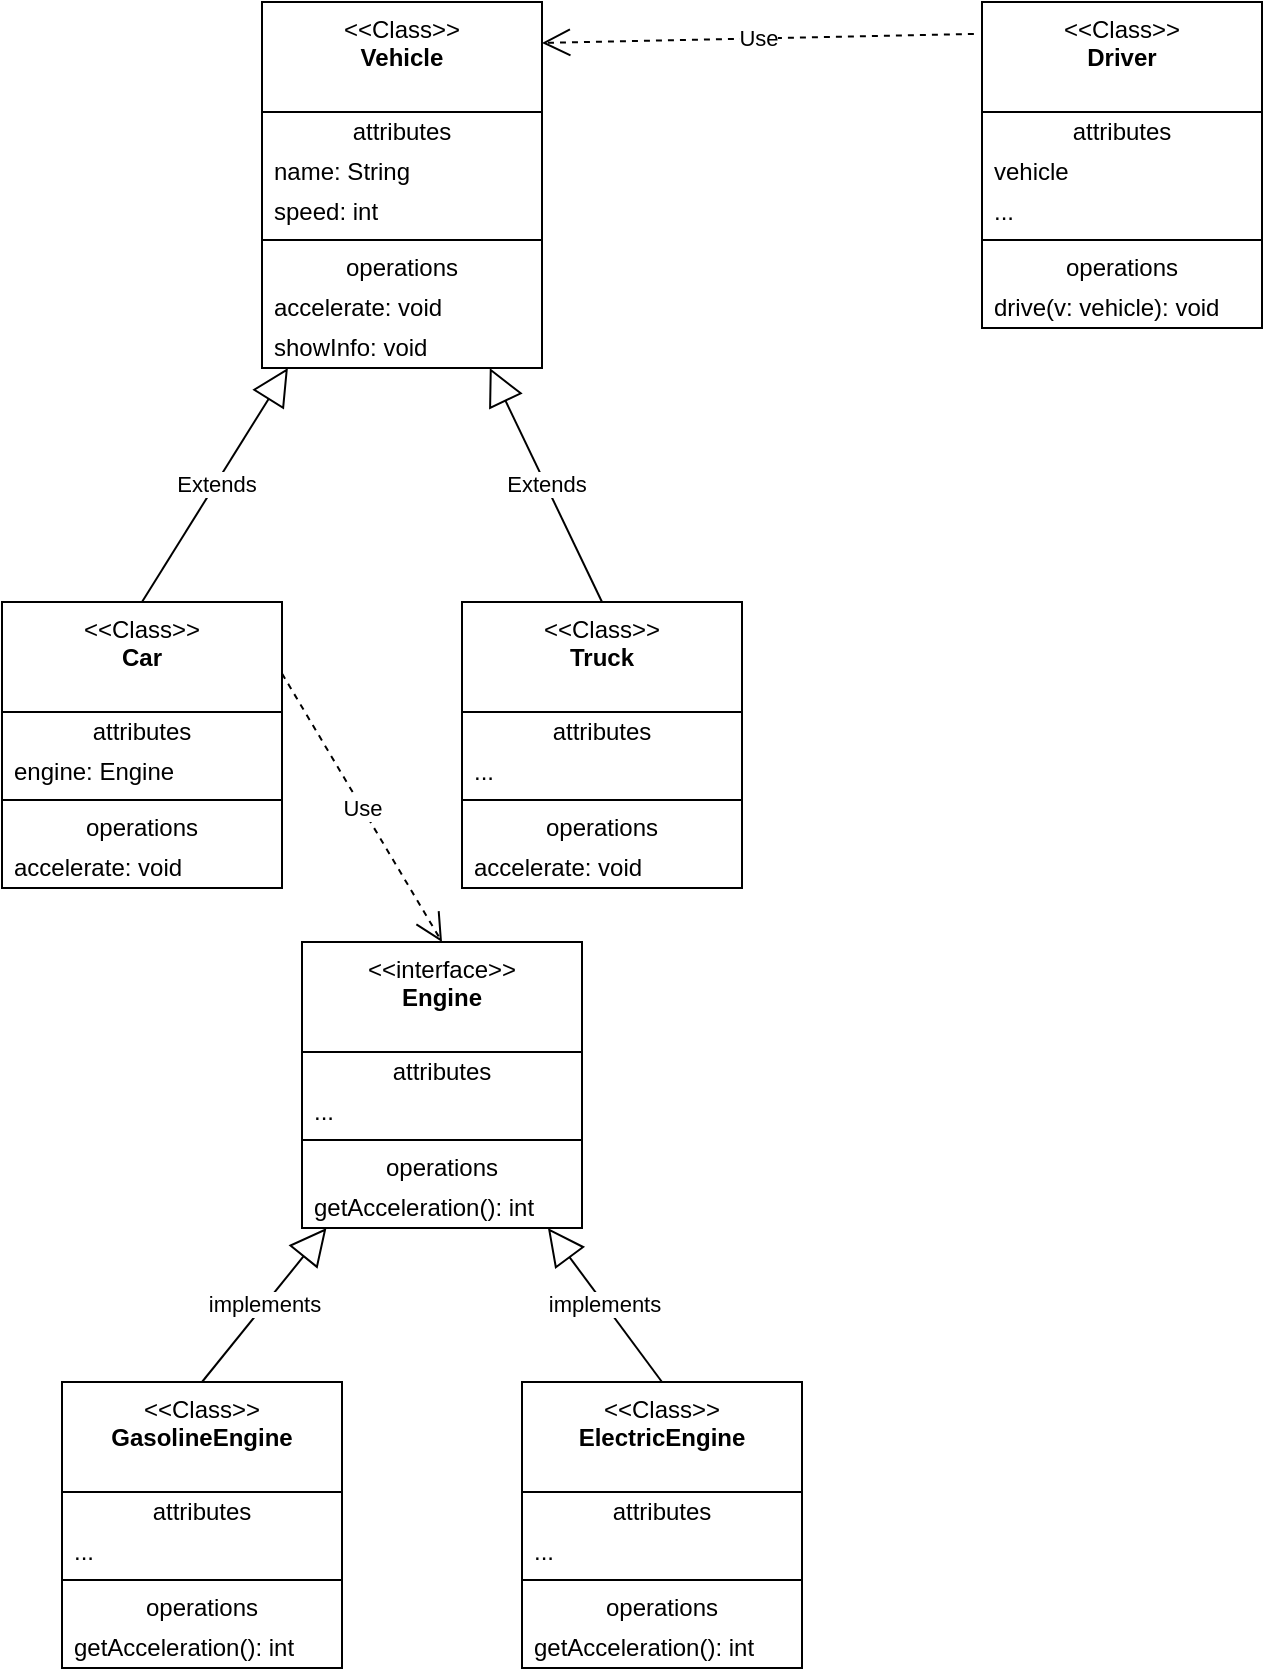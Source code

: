 <mxfile version="28.1.1">
  <diagram name="第 1 页" id="e4H4GtdoxLSZOBxEdRmO">
    <mxGraphModel dx="983" dy="512" grid="1" gridSize="10" guides="1" tooltips="1" connect="1" arrows="1" fold="1" page="1" pageScale="1" pageWidth="1600" pageHeight="900" math="0" shadow="0">
      <root>
        <mxCell id="0" />
        <mxCell id="1" parent="0" />
        <mxCell id="27Q6gI-1ZeSjMCgkvhXm-2" value="&amp;lt;&amp;lt;Class&amp;gt;&amp;gt;&lt;br&gt;&lt;b&gt;Driver&lt;/b&gt;" style="swimlane;fontStyle=0;align=center;verticalAlign=top;childLayout=stackLayout;horizontal=1;startSize=55;horizontalStack=0;resizeParent=1;resizeParentMax=0;resizeLast=0;collapsible=0;marginBottom=0;html=1;whiteSpace=wrap;" parent="1" vertex="1">
          <mxGeometry x="510" y="20" width="140" height="163" as="geometry" />
        </mxCell>
        <mxCell id="27Q6gI-1ZeSjMCgkvhXm-3" value="attributes" style="text;html=1;strokeColor=none;fillColor=none;align=center;verticalAlign=middle;spacingLeft=4;spacingRight=4;overflow=hidden;rotatable=0;points=[[0,0.5],[1,0.5]];portConstraint=eastwest;whiteSpace=wrap;" parent="27Q6gI-1ZeSjMCgkvhXm-2" vertex="1">
          <mxGeometry y="55" width="140" height="20" as="geometry" />
        </mxCell>
        <mxCell id="27Q6gI-1ZeSjMCgkvhXm-4" value="vehicle" style="text;html=1;strokeColor=none;fillColor=none;align=left;verticalAlign=middle;spacingLeft=4;spacingRight=4;overflow=hidden;rotatable=0;points=[[0,0.5],[1,0.5]];portConstraint=eastwest;whiteSpace=wrap;" parent="27Q6gI-1ZeSjMCgkvhXm-2" vertex="1">
          <mxGeometry y="75" width="140" height="20" as="geometry" />
        </mxCell>
        <mxCell id="27Q6gI-1ZeSjMCgkvhXm-6" value="..." style="text;html=1;strokeColor=none;fillColor=none;align=left;verticalAlign=middle;spacingLeft=4;spacingRight=4;overflow=hidden;rotatable=0;points=[[0,0.5],[1,0.5]];portConstraint=eastwest;whiteSpace=wrap;" parent="27Q6gI-1ZeSjMCgkvhXm-2" vertex="1">
          <mxGeometry y="95" width="140" height="20" as="geometry" />
        </mxCell>
        <mxCell id="27Q6gI-1ZeSjMCgkvhXm-7" value="" style="line;strokeWidth=1;fillColor=none;align=left;verticalAlign=middle;spacingTop=-1;spacingLeft=3;spacingRight=3;rotatable=0;labelPosition=right;points=[];portConstraint=eastwest;" parent="27Q6gI-1ZeSjMCgkvhXm-2" vertex="1">
          <mxGeometry y="115" width="140" height="8" as="geometry" />
        </mxCell>
        <mxCell id="27Q6gI-1ZeSjMCgkvhXm-8" value="operations" style="text;html=1;strokeColor=none;fillColor=none;align=center;verticalAlign=middle;spacingLeft=4;spacingRight=4;overflow=hidden;rotatable=0;points=[[0,0.5],[1,0.5]];portConstraint=eastwest;whiteSpace=wrap;" parent="27Q6gI-1ZeSjMCgkvhXm-2" vertex="1">
          <mxGeometry y="123" width="140" height="20" as="geometry" />
        </mxCell>
        <mxCell id="27Q6gI-1ZeSjMCgkvhXm-9" value="drive(v: vehicle): void&amp;nbsp;" style="text;html=1;strokeColor=none;fillColor=none;align=left;verticalAlign=middle;spacingLeft=4;spacingRight=4;overflow=hidden;rotatable=0;points=[[0,0.5],[1,0.5]];portConstraint=eastwest;whiteSpace=wrap;" parent="27Q6gI-1ZeSjMCgkvhXm-2" vertex="1">
          <mxGeometry y="143" width="140" height="20" as="geometry" />
        </mxCell>
        <mxCell id="27Q6gI-1ZeSjMCgkvhXm-10" value="&amp;lt;&amp;lt;Class&amp;gt;&amp;gt;&lt;br&gt;&lt;b&gt;Vehicle&lt;/b&gt;" style="swimlane;fontStyle=0;align=center;verticalAlign=top;childLayout=stackLayout;horizontal=1;startSize=55;horizontalStack=0;resizeParent=1;resizeParentMax=0;resizeLast=0;collapsible=0;marginBottom=0;html=1;whiteSpace=wrap;fontColor=#000000;" parent="1" vertex="1">
          <mxGeometry x="150" y="20" width="140" height="183" as="geometry" />
        </mxCell>
        <mxCell id="27Q6gI-1ZeSjMCgkvhXm-11" value="attributes" style="text;html=1;strokeColor=none;fillColor=none;align=center;verticalAlign=middle;spacingLeft=4;spacingRight=4;overflow=hidden;rotatable=0;points=[[0,0.5],[1,0.5]];portConstraint=eastwest;whiteSpace=wrap;" parent="27Q6gI-1ZeSjMCgkvhXm-10" vertex="1">
          <mxGeometry y="55" width="140" height="20" as="geometry" />
        </mxCell>
        <mxCell id="27Q6gI-1ZeSjMCgkvhXm-12" value="name: String" style="text;html=1;strokeColor=none;fillColor=none;align=left;verticalAlign=middle;spacingLeft=4;spacingRight=4;overflow=hidden;rotatable=0;points=[[0,0.5],[1,0.5]];portConstraint=eastwest;whiteSpace=wrap;" parent="27Q6gI-1ZeSjMCgkvhXm-10" vertex="1">
          <mxGeometry y="75" width="140" height="20" as="geometry" />
        </mxCell>
        <mxCell id="27Q6gI-1ZeSjMCgkvhXm-14" value="speed: int" style="text;html=1;strokeColor=none;fillColor=none;align=left;verticalAlign=middle;spacingLeft=4;spacingRight=4;overflow=hidden;rotatable=0;points=[[0,0.5],[1,0.5]];portConstraint=eastwest;whiteSpace=wrap;" parent="27Q6gI-1ZeSjMCgkvhXm-10" vertex="1">
          <mxGeometry y="95" width="140" height="20" as="geometry" />
        </mxCell>
        <mxCell id="27Q6gI-1ZeSjMCgkvhXm-15" value="" style="line;strokeWidth=1;fillColor=none;align=left;verticalAlign=middle;spacingTop=-1;spacingLeft=3;spacingRight=3;rotatable=0;labelPosition=right;points=[];portConstraint=eastwest;" parent="27Q6gI-1ZeSjMCgkvhXm-10" vertex="1">
          <mxGeometry y="115" width="140" height="8" as="geometry" />
        </mxCell>
        <mxCell id="27Q6gI-1ZeSjMCgkvhXm-16" value="operations" style="text;html=1;strokeColor=none;fillColor=none;align=center;verticalAlign=middle;spacingLeft=4;spacingRight=4;overflow=hidden;rotatable=0;points=[[0,0.5],[1,0.5]];portConstraint=eastwest;whiteSpace=wrap;" parent="27Q6gI-1ZeSjMCgkvhXm-10" vertex="1">
          <mxGeometry y="123" width="140" height="20" as="geometry" />
        </mxCell>
        <mxCell id="27Q6gI-1ZeSjMCgkvhXm-17" value="accelerate: void" style="text;html=1;strokeColor=none;fillColor=none;align=left;verticalAlign=middle;spacingLeft=4;spacingRight=4;overflow=hidden;rotatable=0;points=[[0,0.5],[1,0.5]];portConstraint=eastwest;whiteSpace=wrap;" parent="27Q6gI-1ZeSjMCgkvhXm-10" vertex="1">
          <mxGeometry y="143" width="140" height="20" as="geometry" />
        </mxCell>
        <mxCell id="27Q6gI-1ZeSjMCgkvhXm-29" value="showInfo: void" style="text;html=1;strokeColor=none;fillColor=none;align=left;verticalAlign=middle;spacingLeft=4;spacingRight=4;overflow=hidden;rotatable=0;points=[[0,0.5],[1,0.5]];portConstraint=eastwest;whiteSpace=wrap;" parent="27Q6gI-1ZeSjMCgkvhXm-10" vertex="1">
          <mxGeometry y="163" width="140" height="20" as="geometry" />
        </mxCell>
        <mxCell id="27Q6gI-1ZeSjMCgkvhXm-18" value="&amp;lt;&amp;lt;Class&amp;gt;&amp;gt;&lt;br&gt;&lt;b&gt;Car&lt;/b&gt;" style="swimlane;fontStyle=0;align=center;verticalAlign=top;childLayout=stackLayout;horizontal=1;startSize=55;horizontalStack=0;resizeParent=1;resizeParentMax=0;resizeLast=0;collapsible=0;marginBottom=0;html=1;whiteSpace=wrap;" parent="1" vertex="1">
          <mxGeometry x="20" y="320" width="140" height="143" as="geometry" />
        </mxCell>
        <mxCell id="27Q6gI-1ZeSjMCgkvhXm-19" value="attributes" style="text;html=1;strokeColor=none;fillColor=none;align=center;verticalAlign=middle;spacingLeft=4;spacingRight=4;overflow=hidden;rotatable=0;points=[[0,0.5],[1,0.5]];portConstraint=eastwest;whiteSpace=wrap;" parent="27Q6gI-1ZeSjMCgkvhXm-18" vertex="1">
          <mxGeometry y="55" width="140" height="20" as="geometry" />
        </mxCell>
        <mxCell id="27Q6gI-1ZeSjMCgkvhXm-79" value="engine: Engine" style="text;html=1;strokeColor=none;fillColor=none;align=left;verticalAlign=middle;spacingLeft=4;spacingRight=4;overflow=hidden;rotatable=0;points=[[0,0.5],[1,0.5]];portConstraint=eastwest;whiteSpace=wrap;" parent="27Q6gI-1ZeSjMCgkvhXm-18" vertex="1">
          <mxGeometry y="75" width="140" height="20" as="geometry" />
        </mxCell>
        <mxCell id="27Q6gI-1ZeSjMCgkvhXm-23" value="" style="line;strokeWidth=1;fillColor=none;align=left;verticalAlign=middle;spacingTop=-1;spacingLeft=3;spacingRight=3;rotatable=0;labelPosition=right;points=[];portConstraint=eastwest;" parent="27Q6gI-1ZeSjMCgkvhXm-18" vertex="1">
          <mxGeometry y="95" width="140" height="8" as="geometry" />
        </mxCell>
        <mxCell id="27Q6gI-1ZeSjMCgkvhXm-24" value="operations" style="text;html=1;strokeColor=none;fillColor=none;align=center;verticalAlign=middle;spacingLeft=4;spacingRight=4;overflow=hidden;rotatable=0;points=[[0,0.5],[1,0.5]];portConstraint=eastwest;whiteSpace=wrap;" parent="27Q6gI-1ZeSjMCgkvhXm-18" vertex="1">
          <mxGeometry y="103" width="140" height="20" as="geometry" />
        </mxCell>
        <mxCell id="27Q6gI-1ZeSjMCgkvhXm-25" value="accelerate: void" style="text;html=1;strokeColor=none;fillColor=none;align=left;verticalAlign=middle;spacingLeft=4;spacingRight=4;overflow=hidden;rotatable=0;points=[[0,0.5],[1,0.5]];portConstraint=eastwest;whiteSpace=wrap;" parent="27Q6gI-1ZeSjMCgkvhXm-18" vertex="1">
          <mxGeometry y="123" width="140" height="20" as="geometry" />
        </mxCell>
        <mxCell id="27Q6gI-1ZeSjMCgkvhXm-30" value="&amp;lt;&amp;lt;Class&amp;gt;&amp;gt;&lt;br&gt;&lt;b&gt;Truck&lt;/b&gt;" style="swimlane;fontStyle=0;align=center;verticalAlign=top;childLayout=stackLayout;horizontal=1;startSize=55;horizontalStack=0;resizeParent=1;resizeParentMax=0;resizeLast=0;collapsible=0;marginBottom=0;html=1;whiteSpace=wrap;" parent="1" vertex="1">
          <mxGeometry x="250" y="320" width="140" height="143" as="geometry" />
        </mxCell>
        <mxCell id="27Q6gI-1ZeSjMCgkvhXm-31" value="attributes" style="text;html=1;strokeColor=none;fillColor=none;align=center;verticalAlign=middle;spacingLeft=4;spacingRight=4;overflow=hidden;rotatable=0;points=[[0,0.5],[1,0.5]];portConstraint=eastwest;whiteSpace=wrap;" parent="27Q6gI-1ZeSjMCgkvhXm-30" vertex="1">
          <mxGeometry y="55" width="140" height="20" as="geometry" />
        </mxCell>
        <mxCell id="27Q6gI-1ZeSjMCgkvhXm-32" value="..." style="text;html=1;strokeColor=none;fillColor=none;align=left;verticalAlign=middle;spacingLeft=4;spacingRight=4;overflow=hidden;rotatable=0;points=[[0,0.5],[1,0.5]];portConstraint=eastwest;whiteSpace=wrap;" parent="27Q6gI-1ZeSjMCgkvhXm-30" vertex="1">
          <mxGeometry y="75" width="140" height="20" as="geometry" />
        </mxCell>
        <mxCell id="27Q6gI-1ZeSjMCgkvhXm-35" value="" style="line;strokeWidth=1;fillColor=none;align=left;verticalAlign=middle;spacingTop=-1;spacingLeft=3;spacingRight=3;rotatable=0;labelPosition=right;points=[];portConstraint=eastwest;" parent="27Q6gI-1ZeSjMCgkvhXm-30" vertex="1">
          <mxGeometry y="95" width="140" height="8" as="geometry" />
        </mxCell>
        <mxCell id="27Q6gI-1ZeSjMCgkvhXm-36" value="operations" style="text;html=1;strokeColor=none;fillColor=none;align=center;verticalAlign=middle;spacingLeft=4;spacingRight=4;overflow=hidden;rotatable=0;points=[[0,0.5],[1,0.5]];portConstraint=eastwest;whiteSpace=wrap;" parent="27Q6gI-1ZeSjMCgkvhXm-30" vertex="1">
          <mxGeometry y="103" width="140" height="20" as="geometry" />
        </mxCell>
        <mxCell id="27Q6gI-1ZeSjMCgkvhXm-37" value="accelerate: void" style="text;html=1;strokeColor=none;fillColor=none;align=left;verticalAlign=middle;spacingLeft=4;spacingRight=4;overflow=hidden;rotatable=0;points=[[0,0.5],[1,0.5]];portConstraint=eastwest;whiteSpace=wrap;" parent="27Q6gI-1ZeSjMCgkvhXm-30" vertex="1">
          <mxGeometry y="123" width="140" height="20" as="geometry" />
        </mxCell>
        <mxCell id="27Q6gI-1ZeSjMCgkvhXm-38" value="&amp;lt;&amp;lt;interface&amp;gt;&amp;gt;&lt;br&gt;&lt;b&gt;Engine&lt;/b&gt;" style="swimlane;fontStyle=0;align=center;verticalAlign=top;childLayout=stackLayout;horizontal=1;startSize=55;horizontalStack=0;resizeParent=1;resizeParentMax=0;resizeLast=0;collapsible=0;marginBottom=0;html=1;whiteSpace=wrap;" parent="1" vertex="1">
          <mxGeometry x="170" y="490" width="140" height="143" as="geometry" />
        </mxCell>
        <mxCell id="27Q6gI-1ZeSjMCgkvhXm-39" value="attributes" style="text;html=1;strokeColor=none;fillColor=none;align=center;verticalAlign=middle;spacingLeft=4;spacingRight=4;overflow=hidden;rotatable=0;points=[[0,0.5],[1,0.5]];portConstraint=eastwest;whiteSpace=wrap;" parent="27Q6gI-1ZeSjMCgkvhXm-38" vertex="1">
          <mxGeometry y="55" width="140" height="20" as="geometry" />
        </mxCell>
        <mxCell id="27Q6gI-1ZeSjMCgkvhXm-40" value="..." style="text;html=1;strokeColor=none;fillColor=none;align=left;verticalAlign=middle;spacingLeft=4;spacingRight=4;overflow=hidden;rotatable=0;points=[[0,0.5],[1,0.5]];portConstraint=eastwest;whiteSpace=wrap;" parent="27Q6gI-1ZeSjMCgkvhXm-38" vertex="1">
          <mxGeometry y="75" width="140" height="20" as="geometry" />
        </mxCell>
        <mxCell id="27Q6gI-1ZeSjMCgkvhXm-43" value="" style="line;strokeWidth=1;fillColor=none;align=left;verticalAlign=middle;spacingTop=-1;spacingLeft=3;spacingRight=3;rotatable=0;labelPosition=right;points=[];portConstraint=eastwest;" parent="27Q6gI-1ZeSjMCgkvhXm-38" vertex="1">
          <mxGeometry y="95" width="140" height="8" as="geometry" />
        </mxCell>
        <mxCell id="27Q6gI-1ZeSjMCgkvhXm-44" value="operations" style="text;html=1;strokeColor=none;fillColor=none;align=center;verticalAlign=middle;spacingLeft=4;spacingRight=4;overflow=hidden;rotatable=0;points=[[0,0.5],[1,0.5]];portConstraint=eastwest;whiteSpace=wrap;" parent="27Q6gI-1ZeSjMCgkvhXm-38" vertex="1">
          <mxGeometry y="103" width="140" height="20" as="geometry" />
        </mxCell>
        <mxCell id="27Q6gI-1ZeSjMCgkvhXm-45" value="getAcceleration(): int" style="text;html=1;strokeColor=none;fillColor=none;align=left;verticalAlign=middle;spacingLeft=4;spacingRight=4;overflow=hidden;rotatable=0;points=[[0,0.5],[1,0.5]];portConstraint=eastwest;whiteSpace=wrap;" parent="27Q6gI-1ZeSjMCgkvhXm-38" vertex="1">
          <mxGeometry y="123" width="140" height="20" as="geometry" />
        </mxCell>
        <mxCell id="27Q6gI-1ZeSjMCgkvhXm-46" value="&amp;lt;&amp;lt;Class&amp;gt;&amp;gt;&lt;br&gt;&lt;b&gt;GasolineEngine&lt;/b&gt;" style="swimlane;fontStyle=0;align=center;verticalAlign=top;childLayout=stackLayout;horizontal=1;startSize=55;horizontalStack=0;resizeParent=1;resizeParentMax=0;resizeLast=0;collapsible=0;marginBottom=0;html=1;whiteSpace=wrap;" parent="1" vertex="1">
          <mxGeometry x="50" y="710" width="140" height="143" as="geometry" />
        </mxCell>
        <mxCell id="27Q6gI-1ZeSjMCgkvhXm-47" value="attributes" style="text;html=1;strokeColor=none;fillColor=none;align=center;verticalAlign=middle;spacingLeft=4;spacingRight=4;overflow=hidden;rotatable=0;points=[[0,0.5],[1,0.5]];portConstraint=eastwest;whiteSpace=wrap;" parent="27Q6gI-1ZeSjMCgkvhXm-46" vertex="1">
          <mxGeometry y="55" width="140" height="20" as="geometry" />
        </mxCell>
        <mxCell id="27Q6gI-1ZeSjMCgkvhXm-50" value="..." style="text;html=1;strokeColor=none;fillColor=none;align=left;verticalAlign=middle;spacingLeft=4;spacingRight=4;overflow=hidden;rotatable=0;points=[[0,0.5],[1,0.5]];portConstraint=eastwest;whiteSpace=wrap;" parent="27Q6gI-1ZeSjMCgkvhXm-46" vertex="1">
          <mxGeometry y="75" width="140" height="20" as="geometry" />
        </mxCell>
        <mxCell id="27Q6gI-1ZeSjMCgkvhXm-51" value="" style="line;strokeWidth=1;fillColor=none;align=left;verticalAlign=middle;spacingTop=-1;spacingLeft=3;spacingRight=3;rotatable=0;labelPosition=right;points=[];portConstraint=eastwest;" parent="27Q6gI-1ZeSjMCgkvhXm-46" vertex="1">
          <mxGeometry y="95" width="140" height="8" as="geometry" />
        </mxCell>
        <mxCell id="27Q6gI-1ZeSjMCgkvhXm-52" value="operations" style="text;html=1;strokeColor=none;fillColor=none;align=center;verticalAlign=middle;spacingLeft=4;spacingRight=4;overflow=hidden;rotatable=0;points=[[0,0.5],[1,0.5]];portConstraint=eastwest;whiteSpace=wrap;" parent="27Q6gI-1ZeSjMCgkvhXm-46" vertex="1">
          <mxGeometry y="103" width="140" height="20" as="geometry" />
        </mxCell>
        <mxCell id="27Q6gI-1ZeSjMCgkvhXm-53" value="getAcceleration(): int" style="text;html=1;strokeColor=none;fillColor=none;align=left;verticalAlign=middle;spacingLeft=4;spacingRight=4;overflow=hidden;rotatable=0;points=[[0,0.5],[1,0.5]];portConstraint=eastwest;whiteSpace=wrap;" parent="27Q6gI-1ZeSjMCgkvhXm-46" vertex="1">
          <mxGeometry y="123" width="140" height="20" as="geometry" />
        </mxCell>
        <mxCell id="27Q6gI-1ZeSjMCgkvhXm-54" value="&amp;lt;&amp;lt;Class&amp;gt;&amp;gt;&lt;br&gt;&lt;b&gt;ElectricEngine&lt;/b&gt;" style="swimlane;fontStyle=0;align=center;verticalAlign=top;childLayout=stackLayout;horizontal=1;startSize=55;horizontalStack=0;resizeParent=1;resizeParentMax=0;resizeLast=0;collapsible=0;marginBottom=0;html=1;whiteSpace=wrap;" parent="1" vertex="1">
          <mxGeometry x="280" y="710" width="140" height="143" as="geometry" />
        </mxCell>
        <mxCell id="27Q6gI-1ZeSjMCgkvhXm-55" value="attributes" style="text;html=1;strokeColor=none;fillColor=none;align=center;verticalAlign=middle;spacingLeft=4;spacingRight=4;overflow=hidden;rotatable=0;points=[[0,0.5],[1,0.5]];portConstraint=eastwest;whiteSpace=wrap;" parent="27Q6gI-1ZeSjMCgkvhXm-54" vertex="1">
          <mxGeometry y="55" width="140" height="20" as="geometry" />
        </mxCell>
        <mxCell id="27Q6gI-1ZeSjMCgkvhXm-58" value="..." style="text;html=1;strokeColor=none;fillColor=none;align=left;verticalAlign=middle;spacingLeft=4;spacingRight=4;overflow=hidden;rotatable=0;points=[[0,0.5],[1,0.5]];portConstraint=eastwest;whiteSpace=wrap;" parent="27Q6gI-1ZeSjMCgkvhXm-54" vertex="1">
          <mxGeometry y="75" width="140" height="20" as="geometry" />
        </mxCell>
        <mxCell id="27Q6gI-1ZeSjMCgkvhXm-59" value="" style="line;strokeWidth=1;fillColor=none;align=left;verticalAlign=middle;spacingTop=-1;spacingLeft=3;spacingRight=3;rotatable=0;labelPosition=right;points=[];portConstraint=eastwest;" parent="27Q6gI-1ZeSjMCgkvhXm-54" vertex="1">
          <mxGeometry y="95" width="140" height="8" as="geometry" />
        </mxCell>
        <mxCell id="27Q6gI-1ZeSjMCgkvhXm-60" value="operations" style="text;html=1;strokeColor=none;fillColor=none;align=center;verticalAlign=middle;spacingLeft=4;spacingRight=4;overflow=hidden;rotatable=0;points=[[0,0.5],[1,0.5]];portConstraint=eastwest;whiteSpace=wrap;" parent="27Q6gI-1ZeSjMCgkvhXm-54" vertex="1">
          <mxGeometry y="103" width="140" height="20" as="geometry" />
        </mxCell>
        <mxCell id="27Q6gI-1ZeSjMCgkvhXm-61" value="getAcceleration(): int" style="text;html=1;strokeColor=none;fillColor=none;align=left;verticalAlign=middle;spacingLeft=4;spacingRight=4;overflow=hidden;rotatable=0;points=[[0,0.5],[1,0.5]];portConstraint=eastwest;whiteSpace=wrap;" parent="27Q6gI-1ZeSjMCgkvhXm-54" vertex="1">
          <mxGeometry y="123" width="140" height="20" as="geometry" />
        </mxCell>
        <mxCell id="27Q6gI-1ZeSjMCgkvhXm-64" value="Extends" style="endArrow=block;endSize=16;endFill=0;html=1;rounded=0;exitX=0.5;exitY=0;exitDx=0;exitDy=0;" parent="1" source="27Q6gI-1ZeSjMCgkvhXm-18" target="27Q6gI-1ZeSjMCgkvhXm-10" edge="1">
          <mxGeometry width="160" relative="1" as="geometry">
            <mxPoint x="200" y="300" as="sourcePoint" />
            <mxPoint x="360" y="300" as="targetPoint" />
          </mxGeometry>
        </mxCell>
        <mxCell id="27Q6gI-1ZeSjMCgkvhXm-65" value="Extends" style="endArrow=block;endSize=16;endFill=0;html=1;rounded=0;exitX=0.5;exitY=0;exitDx=0;exitDy=0;" parent="1" source="27Q6gI-1ZeSjMCgkvhXm-30" target="27Q6gI-1ZeSjMCgkvhXm-10" edge="1">
          <mxGeometry width="160" relative="1" as="geometry">
            <mxPoint x="190" y="360" as="sourcePoint" />
            <mxPoint x="323" y="241" as="targetPoint" />
          </mxGeometry>
        </mxCell>
        <mxCell id="27Q6gI-1ZeSjMCgkvhXm-66" value="implements" style="endArrow=block;endSize=16;endFill=0;html=1;rounded=0;exitX=0.5;exitY=0;exitDx=0;exitDy=0;" parent="1" source="27Q6gI-1ZeSjMCgkvhXm-46" target="27Q6gI-1ZeSjMCgkvhXm-38" edge="1">
          <mxGeometry width="160" relative="1" as="geometry">
            <mxPoint x="230" y="710" as="sourcePoint" />
            <mxPoint x="220" y="690" as="targetPoint" />
          </mxGeometry>
        </mxCell>
        <mxCell id="27Q6gI-1ZeSjMCgkvhXm-67" value="implements" style="endArrow=block;endSize=16;endFill=0;html=1;rounded=0;exitX=0.5;exitY=0;exitDx=0;exitDy=0;" parent="1" source="27Q6gI-1ZeSjMCgkvhXm-54" target="27Q6gI-1ZeSjMCgkvhXm-38" edge="1">
          <mxGeometry width="160" relative="1" as="geometry">
            <mxPoint x="190" y="797" as="sourcePoint" />
            <mxPoint x="240" y="690" as="targetPoint" />
          </mxGeometry>
        </mxCell>
        <mxCell id="27Q6gI-1ZeSjMCgkvhXm-68" value="Use" style="endArrow=open;endSize=12;dashed=1;html=1;rounded=0;exitX=-0.029;exitY=0.098;exitDx=0;exitDy=0;exitPerimeter=0;entryX=1;entryY=0.112;entryDx=0;entryDy=0;entryPerimeter=0;" parent="1" source="27Q6gI-1ZeSjMCgkvhXm-2" target="27Q6gI-1ZeSjMCgkvhXm-10" edge="1">
          <mxGeometry width="160" relative="1" as="geometry">
            <mxPoint x="200" y="300" as="sourcePoint" />
            <mxPoint x="360" y="300" as="targetPoint" />
          </mxGeometry>
        </mxCell>
        <mxCell id="27Q6gI-1ZeSjMCgkvhXm-69" value="Use" style="endArrow=open;endSize=12;dashed=1;html=1;rounded=0;entryX=0.5;entryY=0;entryDx=0;entryDy=0;exitX=1;exitY=0.25;exitDx=0;exitDy=0;" parent="1" source="27Q6gI-1ZeSjMCgkvhXm-18" target="27Q6gI-1ZeSjMCgkvhXm-38" edge="1">
          <mxGeometry width="160" relative="1" as="geometry">
            <mxPoint x="200" y="590" as="sourcePoint" />
            <mxPoint x="360" y="590" as="targetPoint" />
          </mxGeometry>
        </mxCell>
      </root>
    </mxGraphModel>
  </diagram>
</mxfile>
